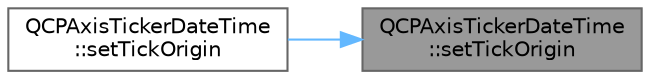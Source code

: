 digraph "QCPAxisTickerDateTime::setTickOrigin"
{
 // LATEX_PDF_SIZE
  bgcolor="transparent";
  edge [fontname=Helvetica,fontsize=10,labelfontname=Helvetica,labelfontsize=10];
  node [fontname=Helvetica,fontsize=10,shape=box,height=0.2,width=0.4];
  rankdir="RL";
  Node1 [label="QCPAxisTickerDateTime\l::setTickOrigin",height=0.2,width=0.4,color="gray40", fillcolor="grey60", style="filled", fontcolor="black",tooltip=" "];
  Node1 -> Node2 [dir="back",color="steelblue1",style="solid"];
  Node2 [label="QCPAxisTickerDateTime\l::setTickOrigin",height=0.2,width=0.4,color="grey40", fillcolor="white", style="filled",URL="$class_q_c_p_axis_ticker_date_time.html#a2ea905872b8171847a49a5e093fb0c48",tooltip=" "];
}
